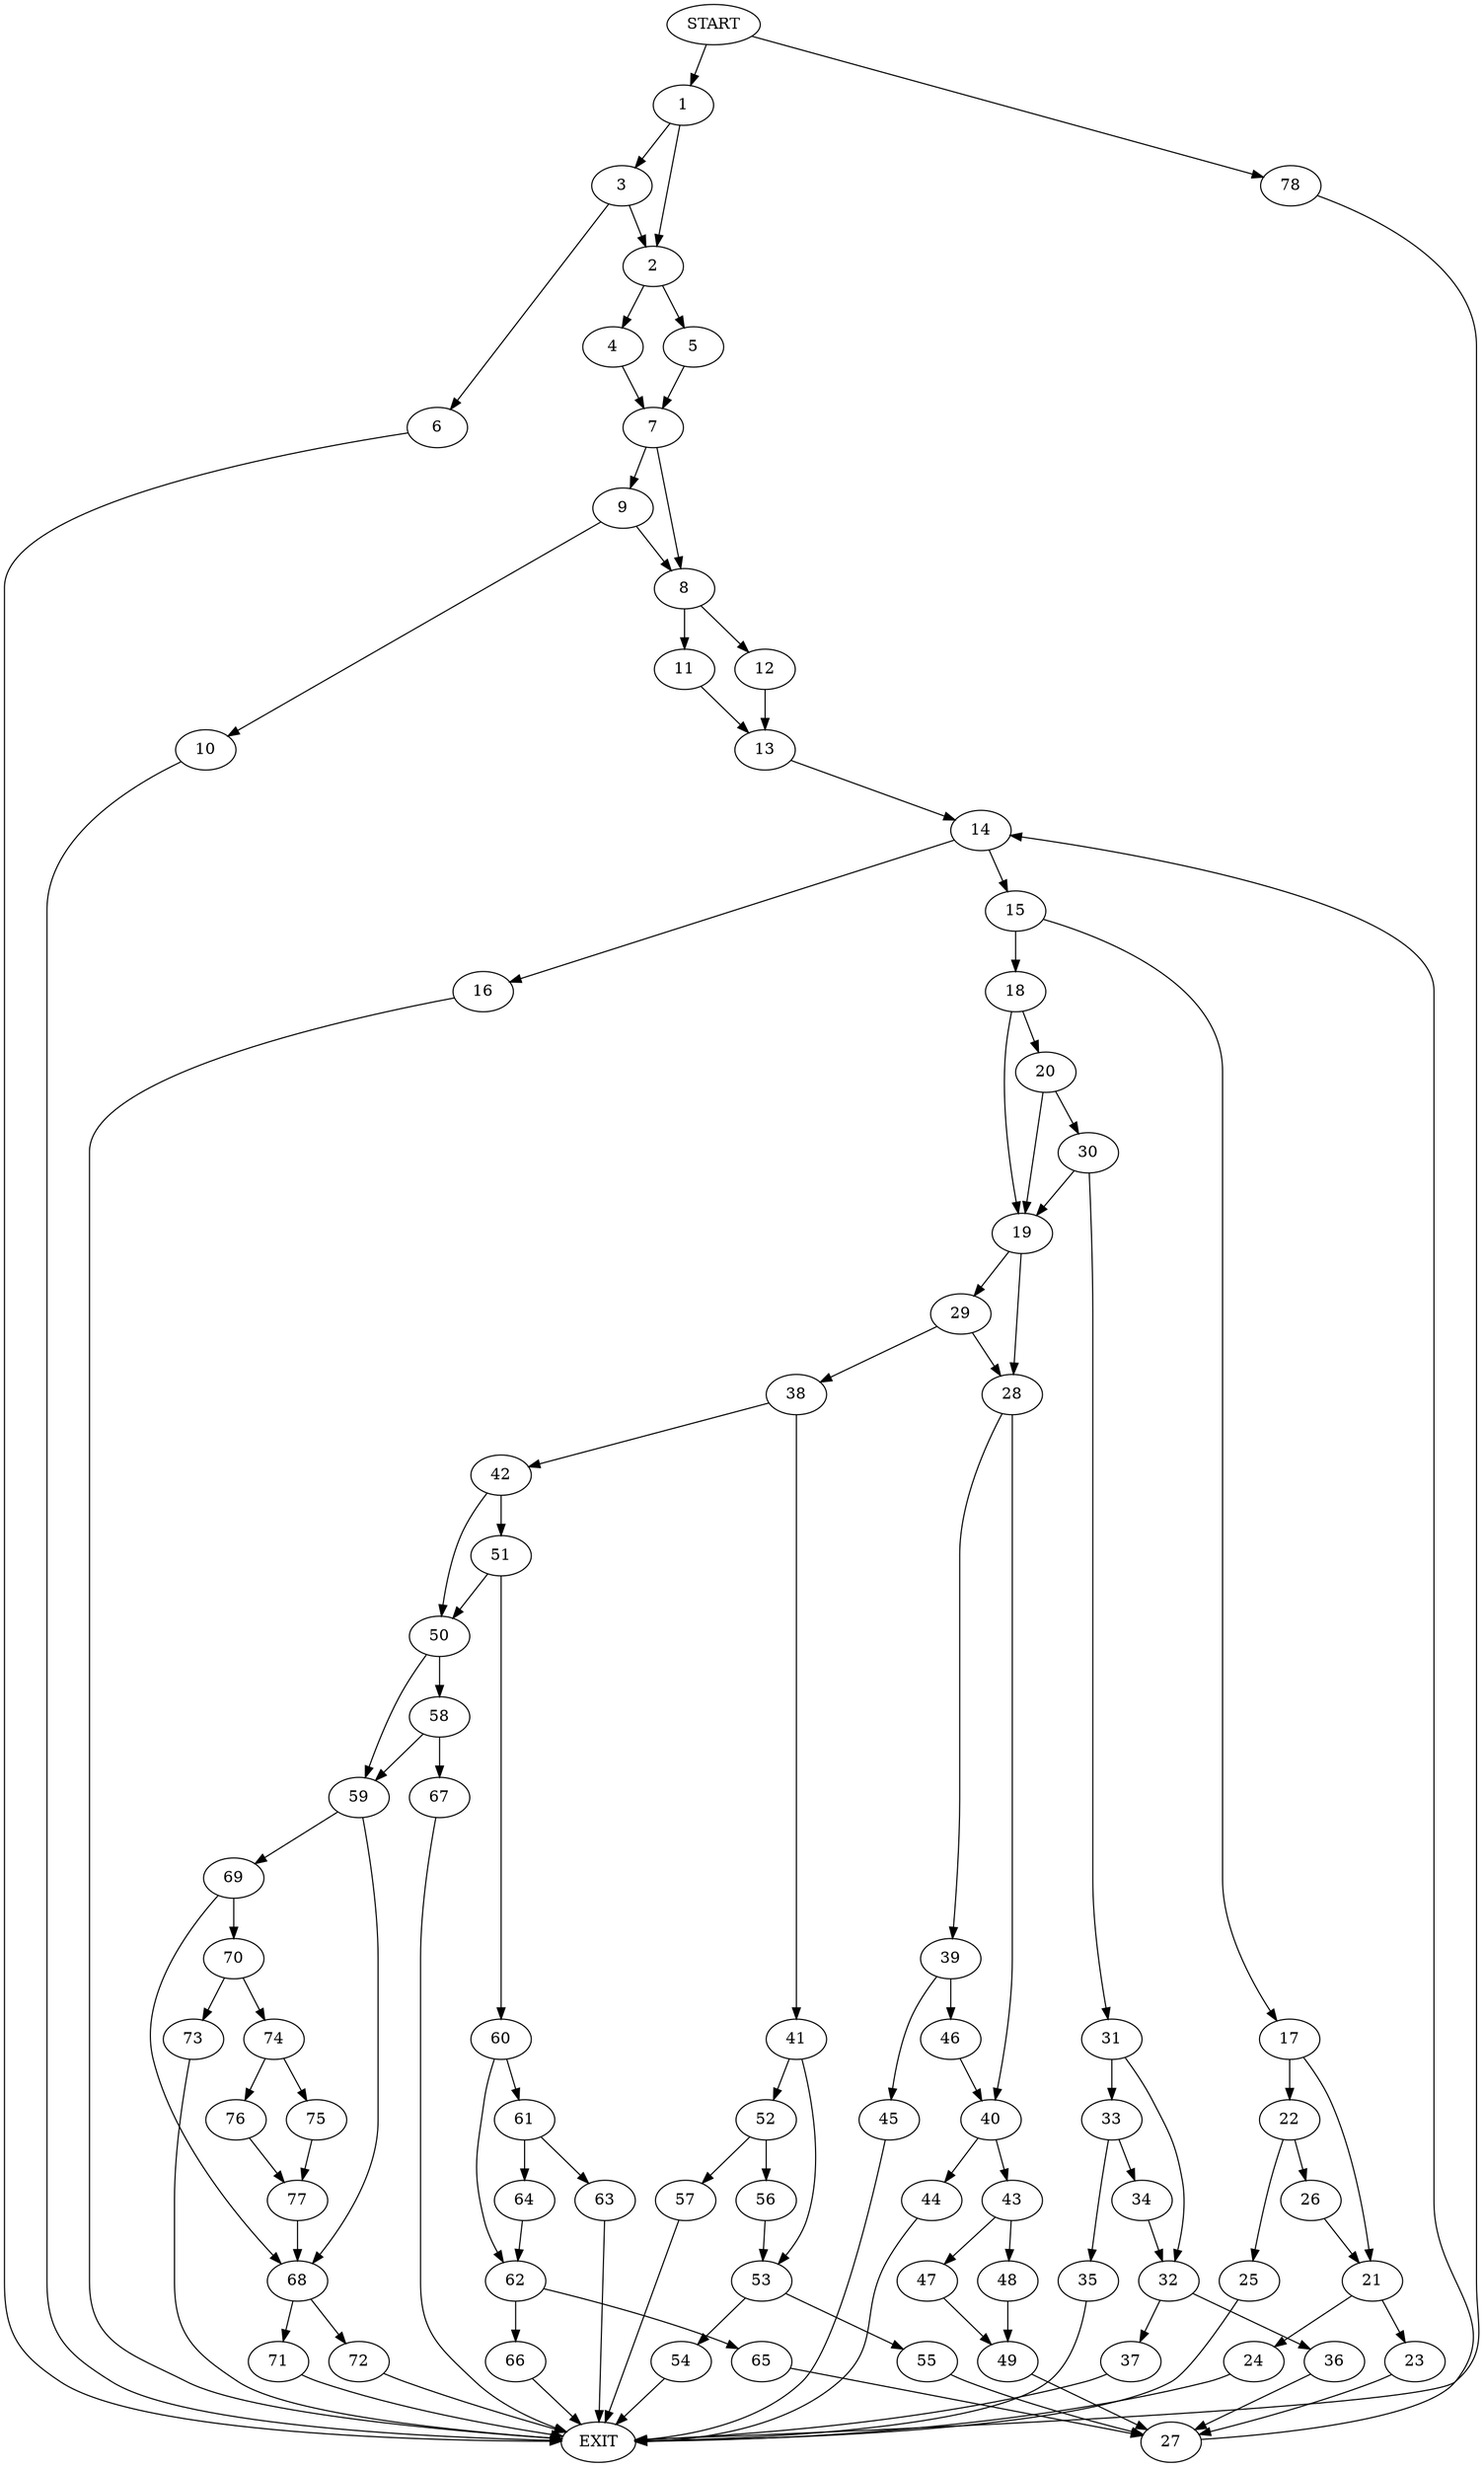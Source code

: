digraph {
0 [label="START"]
79 [label="EXIT"]
0 -> 1
1 -> 2
1 -> 3
2 -> 4
2 -> 5
3 -> 2
3 -> 6
6 -> 79
4 -> 7
5 -> 7
7 -> 8
7 -> 9
9 -> 8
9 -> 10
8 -> 11
8 -> 12
10 -> 79
12 -> 13
11 -> 13
13 -> 14
14 -> 15
14 -> 16
15 -> 17
15 -> 18
16 -> 79
18 -> 19
18 -> 20
17 -> 21
17 -> 22
21 -> 23
21 -> 24
22 -> 25
22 -> 26
25 -> 79
26 -> 21
23 -> 27
24 -> 79
27 -> 14
19 -> 28
19 -> 29
20 -> 19
20 -> 30
30 -> 19
30 -> 31
31 -> 32
31 -> 33
33 -> 34
33 -> 35
32 -> 36
32 -> 37
35 -> 79
34 -> 32
36 -> 27
37 -> 79
29 -> 28
29 -> 38
28 -> 39
28 -> 40
38 -> 41
38 -> 42
40 -> 43
40 -> 44
39 -> 45
39 -> 46
45 -> 79
46 -> 40
44 -> 79
43 -> 47
43 -> 48
48 -> 49
47 -> 49
49 -> 27
42 -> 50
42 -> 51
41 -> 52
41 -> 53
53 -> 54
53 -> 55
52 -> 56
52 -> 57
57 -> 79
56 -> 53
54 -> 79
55 -> 27
50 -> 58
50 -> 59
51 -> 60
51 -> 50
60 -> 61
60 -> 62
61 -> 63
61 -> 64
62 -> 65
62 -> 66
63 -> 79
64 -> 62
66 -> 79
65 -> 27
58 -> 59
58 -> 67
59 -> 68
59 -> 69
67 -> 79
69 -> 70
69 -> 68
68 -> 71
68 -> 72
70 -> 73
70 -> 74
74 -> 75
74 -> 76
73 -> 79
75 -> 77
76 -> 77
77 -> 68
72 -> 79
71 -> 79
0 -> 78
78 -> 79
}
